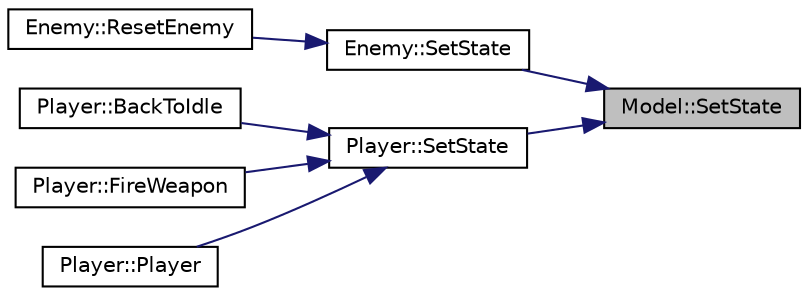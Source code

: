 digraph "Model::SetState"
{
 // LATEX_PDF_SIZE
  edge [fontname="Helvetica",fontsize="10",labelfontname="Helvetica",labelfontsize="10"];
  node [fontname="Helvetica",fontsize="10",shape=record];
  rankdir="RL";
  Node1 [label="Model::SetState",height=0.2,width=0.4,color="black", fillcolor="grey75", style="filled", fontcolor="black",tooltip="sets the animation state of the model to the command provided as parameter"];
  Node1 -> Node2 [dir="back",color="midnightblue",fontsize="10",style="solid",fontname="Helvetica"];
  Node2 [label="Enemy::SetState",height=0.2,width=0.4,color="black", fillcolor="white", style="filled",URL="$class_enemy.html#a622f7433b50bdf441a29f510ab84621d",tooltip="sets the animation state to the value provided as parameter, whether it be an integer or an enumerate..."];
  Node2 -> Node3 [dir="back",color="midnightblue",fontsize="10",style="solid",fontname="Helvetica"];
  Node3 [label="Enemy::ResetEnemy",height=0.2,width=0.4,color="black", fillcolor="white", style="filled",URL="$class_enemy.html#ac653ecb03c6154acd5d2769f0ac5f14e",tooltip="Resets the enemy object, mainly used for pooling so that we dont need to allocate memory for new enem..."];
  Node1 -> Node4 [dir="back",color="midnightblue",fontsize="10",style="solid",fontname="Helvetica"];
  Node4 [label="Player::SetState",height=0.2,width=0.4,color="black", fillcolor="white", style="filled",URL="$class_player.html#a7f2f602458cae632074ff1eb0187ebd0",tooltip="sets the animation state to the value provided as a parameter"];
  Node4 -> Node5 [dir="back",color="midnightblue",fontsize="10",style="solid",fontname="Helvetica"];
  Node5 [label="Player::BackToIdle",height=0.2,width=0.4,color="black", fillcolor="white", style="filled",URL="$class_player.html#a225d31613bd354dfc6586ce922c539da",tooltip="sets the idle animation when the weapon is not being fired"];
  Node4 -> Node6 [dir="back",color="midnightblue",fontsize="10",style="solid",fontname="Helvetica"];
  Node6 [label="Player::FireWeapon",height=0.2,width=0.4,color="black", fillcolor="white", style="filled",URL="$class_player.html#a9e601e74854eae877306d504b0a206bc",tooltip="sets the shooting animation when the weapon is fired"];
  Node4 -> Node7 [dir="back",color="midnightblue",fontsize="10",style="solid",fontname="Helvetica"];
  Node7 [label="Player::Player",height=0.2,width=0.4,color="black", fillcolor="white", style="filled",URL="$class_player.html#ac204abf9ae8857f439dbc837e554d603",tooltip="Player constructor that takes various parameters."];
}
